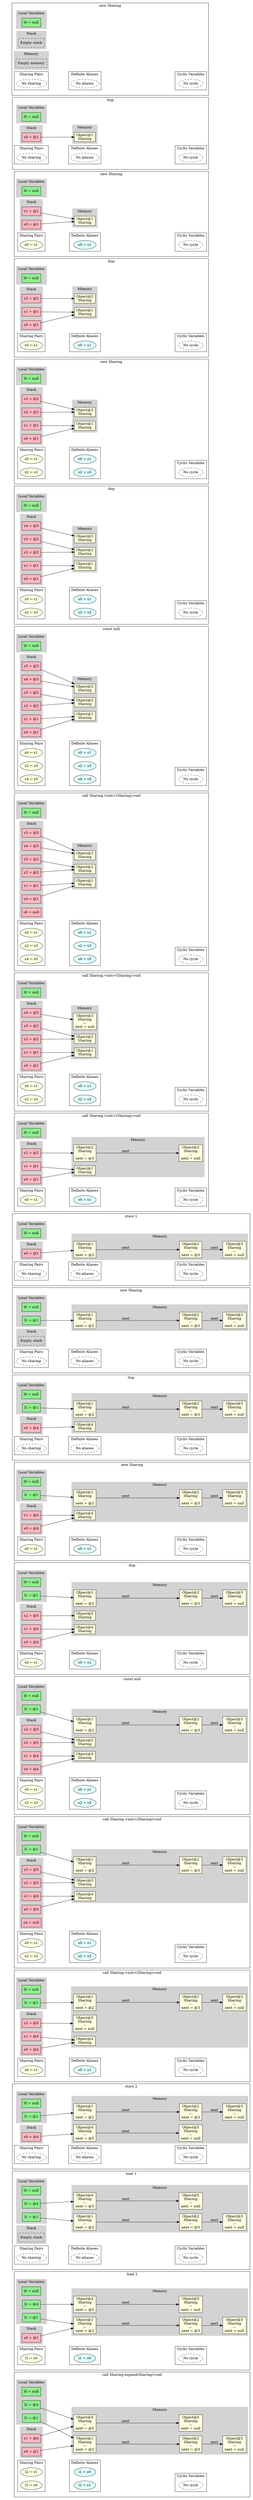 digraph MemoryGraph {
 node [shape=box, style=filled, fillcolor=lightblue];
 rankdir=LR;

 // Invisible anchor subgraph
 subgraph cluster_anchor {
 style=invis;
 anchor [style=invis, shape=point, width=0, height=0];
 }

 // Starting point for subgraph ordering
 anchor_start [style=invis, shape=point];

 anchor_1748986333645 [style=invis, shape=point];
 anchor_start -> anchor_1748986333645 [style=invis];
 anchor_start = anchor_1748986333645;

 subgraph cluster_1748986333645 {
 anchor_1748986333645 [style=invis];
 label="new Sharing";
 subgraph cluster_locals_1748986333645 {
 label="Local Variables";
 style=filled;
 color=lightgrey;
 node [style=filled, fillcolor=lightgreen];
 "l0_1748986333645" [label="l0 = null"];
 }

 subgraph cluster_stack_1748986333645 {
 label="Stack";
 style=filled;
 color=lightgrey;
 node [style=filled, fillcolor=lightpink];
 "empty_stack_1748986333645" [label="Empty stack", style=dashed, fillcolor=white];
 }

 subgraph cluster_memory_1748986333645 {
 label="Memory";
 style=filled;
 color=lightgrey;
 node [style=filled, fillcolor=lightyellow];
 "empty_memory_1748986333645" [label="Empty memory", style=dashed, fillcolor=white];
 }


 // Sharing pairs
 subgraph cluster_sharing_1748986333645 {
 label="Sharing Pairs";
 node [shape=ellipse, style=filled, fillcolor=lightyellow];
 "empty_sharing_1748986333645" [label="No sharing", style=dashed, fillcolor=white];
 }

    // Alias pairs
    subgraph cluster_aliases_1748986333645 {
      label="Definite Aliases";
      node [shape=ellipse, style=filled, fillcolor=lightcyan];
      "empty_alias_1748986333645" [label="No aliases", style=dashed, fillcolor=white];
    }

 // Cyclic variables
 subgraph cluster_cyclic_1748986333645 {
 label="Cyclic Variables";
 node [shape=ellipse];
 "empty_cyclic_1748986333645" [label="No cycle", style=dashed, fillcolor=white];
 }
 // Invisible edge for horizontal alignment
 "empty_sharing_1748986333645" -> "empty_alias_1748986333645" [style=invis, weight=10];
 // Invisible edge for horizontal alignment
 "empty_alias_1748986333645" -> "empty_cyclic_1748986333645" [style=invis, weight=10];
 }
 anchor_1748986333649 [style=invis, shape=point];
 anchor_start -> anchor_1748986333649 [style=invis];
 anchor_start = anchor_1748986333649;

 subgraph cluster_1748986333649 {
 anchor_1748986333649 [style=invis];
 label="dup";
 subgraph cluster_locals_1748986333649 {
 label="Local Variables";
 style=filled;
 color=lightgrey;
 node [style=filled, fillcolor=lightgreen];
 "l0_1748986333649" [label="l0 = null"];
 }

 subgraph cluster_stack_1748986333649 {
 label="Stack";
 style=filled;
 color=lightgrey;
 node [style=filled, fillcolor=lightpink];
 "s0_1748986333649" [label="s0 = @1"];
 }

 subgraph cluster_memory_1748986333649 {
 label="Memory";
 style=filled;
 color=lightgrey;
 node [style=filled, fillcolor=lightyellow];
 "obj1_1748986333649" [label="Object@1\nSharing"];
 }

 "s0_1748986333649" -> "obj1_1748986333649";

 // Sharing pairs
 subgraph cluster_sharing_1748986333649 {
 label="Sharing Pairs";
 node [shape=ellipse, style=filled, fillcolor=lightyellow];
 "empty_sharing_1748986333649" [label="No sharing", style=dashed, fillcolor=white];
 }

    // Alias pairs
    subgraph cluster_aliases_1748986333649 {
      label="Definite Aliases";
      node [shape=ellipse, style=filled, fillcolor=lightcyan];
      "empty_alias_1748986333649" [label="No aliases", style=dashed, fillcolor=white];
    }

 // Cyclic variables
 subgraph cluster_cyclic_1748986333649 {
 label="Cyclic Variables";
 node [shape=ellipse];
 "empty_cyclic_1748986333649" [label="No cycle", style=dashed, fillcolor=white];
 }
 // Invisible edge for horizontal alignment
 "empty_sharing_1748986333649" -> "empty_alias_1748986333649" [style=invis, weight=10];
 // Invisible edge for horizontal alignment
 "empty_alias_1748986333649" -> "empty_cyclic_1748986333649" [style=invis, weight=10];
 }
 anchor_1748986333650 [style=invis, shape=point];
 anchor_start -> anchor_1748986333650 [style=invis];
 anchor_start = anchor_1748986333650;

 subgraph cluster_1748986333650 {
 anchor_1748986333650 [style=invis];
 label="new Sharing";
 subgraph cluster_locals_1748986333650 {
 label="Local Variables";
 style=filled;
 color=lightgrey;
 node [style=filled, fillcolor=lightgreen];
 "l0_1748986333650" [label="l0 = null"];
 }

 subgraph cluster_stack_1748986333650 {
 label="Stack";
 style=filled;
 color=lightgrey;
 node [style=filled, fillcolor=lightpink];
 "s0_1748986333650" [label="s0 = @1"];
 "s1_1748986333650" [label="s1 = @1"];
 }

 subgraph cluster_memory_1748986333650 {
 label="Memory";
 style=filled;
 color=lightgrey;
 node [style=filled, fillcolor=lightyellow];
 "obj1_1748986333650" [label="Object@1\nSharing"];
 }

 "s0_1748986333650" -> "obj1_1748986333650";
 "s1_1748986333650" -> "obj1_1748986333650";

 // Sharing pairs
 subgraph cluster_sharing_1748986333650 {
 label="Sharing Pairs";
 node [shape=ellipse, style=filled, fillcolor=lightyellow];
 "pair0_1748986333650" [label="s0 ↔ s1"];
 }

    // Alias pairs
    subgraph cluster_aliases_1748986333650 {
      label="Definite Aliases";
      node [shape=ellipse, style=filled, fillcolor=lightcyan];
      "alias0_1748986333650" [label="s0 = s1"];
    }

 // Cyclic variables
 subgraph cluster_cyclic_1748986333650 {
 label="Cyclic Variables";
 node [shape=ellipse];
 "empty_cyclic_1748986333650" [label="No cycle", style=dashed, fillcolor=white];
 }
 // Invisible edge for horizontal alignment
 "pair0_1748986333650" -> "alias0_1748986333650" [style=invis, weight=10];
 // Invisible edge for horizontal alignment
 "alias0_1748986333650" -> "empty_cyclic_1748986333650" [style=invis, weight=10];
 }
 anchor_1748986333660 [style=invis, shape=point];
 anchor_start -> anchor_1748986333660 [style=invis];
 anchor_start = anchor_1748986333660;

 subgraph cluster_1748986333660 {
 anchor_1748986333660 [style=invis];
 label="dup";
 subgraph cluster_locals_1748986333660 {
 label="Local Variables";
 style=filled;
 color=lightgrey;
 node [style=filled, fillcolor=lightgreen];
 "l0_1748986333660" [label="l0 = null"];
 }

 subgraph cluster_stack_1748986333660 {
 label="Stack";
 style=filled;
 color=lightgrey;
 node [style=filled, fillcolor=lightpink];
 "s0_1748986333660" [label="s0 = @1"];
 "s1_1748986333660" [label="s1 = @1"];
 "s2_1748986333660" [label="s2 = @2"];
 }

 subgraph cluster_memory_1748986333660 {
 label="Memory";
 style=filled;
 color=lightgrey;
 node [style=filled, fillcolor=lightyellow];
 "obj1_1748986333660" [label="Object@1\nSharing"];
 "obj2_1748986333660" [label="Object@2\nSharing"];
 }

 "s0_1748986333660" -> "obj1_1748986333660";
 "s1_1748986333660" -> "obj1_1748986333660";
 "s2_1748986333660" -> "obj2_1748986333660";

 // Sharing pairs
 subgraph cluster_sharing_1748986333660 {
 label="Sharing Pairs";
 node [shape=ellipse, style=filled, fillcolor=lightyellow];
 "pair0_1748986333660" [label="s0 ↔ s1"];
 }

    // Alias pairs
    subgraph cluster_aliases_1748986333660 {
      label="Definite Aliases";
      node [shape=ellipse, style=filled, fillcolor=lightcyan];
      "alias0_1748986333660" [label="s0 = s1"];
    }

 // Cyclic variables
 subgraph cluster_cyclic_1748986333660 {
 label="Cyclic Variables";
 node [shape=ellipse];
 "empty_cyclic_1748986333660" [label="No cycle", style=dashed, fillcolor=white];
 }
 // Invisible edge for horizontal alignment
 "pair0_1748986333660" -> "alias0_1748986333660" [style=invis, weight=10];
 // Invisible edge for horizontal alignment
 "alias0_1748986333660" -> "empty_cyclic_1748986333660" [style=invis, weight=10];
 }
 anchor_1748986333664 [style=invis, shape=point];
 anchor_start -> anchor_1748986333664 [style=invis];
 anchor_start = anchor_1748986333664;

 subgraph cluster_1748986333664 {
 anchor_1748986333664 [style=invis];
 label="new Sharing";
 subgraph cluster_locals_1748986333664 {
 label="Local Variables";
 style=filled;
 color=lightgrey;
 node [style=filled, fillcolor=lightgreen];
 "l0_1748986333664" [label="l0 = null"];
 }

 subgraph cluster_stack_1748986333664 {
 label="Stack";
 style=filled;
 color=lightgrey;
 node [style=filled, fillcolor=lightpink];
 "s0_1748986333664" [label="s0 = @1"];
 "s1_1748986333664" [label="s1 = @1"];
 "s2_1748986333664" [label="s2 = @2"];
 "s3_1748986333664" [label="s3 = @2"];
 }

 subgraph cluster_memory_1748986333664 {
 label="Memory";
 style=filled;
 color=lightgrey;
 node [style=filled, fillcolor=lightyellow];
 "obj1_1748986333664" [label="Object@1\nSharing"];
 "obj2_1748986333664" [label="Object@2\nSharing"];
 }

 "s0_1748986333664" -> "obj1_1748986333664";
 "s1_1748986333664" -> "obj1_1748986333664";
 "s2_1748986333664" -> "obj2_1748986333664";
 "s3_1748986333664" -> "obj2_1748986333664";

 // Sharing pairs
 subgraph cluster_sharing_1748986333664 {
 label="Sharing Pairs";
 node [shape=ellipse, style=filled, fillcolor=lightyellow];
 "pair0_1748986333664" [label="s0 ↔ s1"];
 "pair1_1748986333664" [label="s2 ↔ s3"];
 }

    // Alias pairs
    subgraph cluster_aliases_1748986333664 {
      label="Definite Aliases";
      node [shape=ellipse, style=filled, fillcolor=lightcyan];
      "alias0_1748986333664" [label="s0 = s1"];
      "alias1_1748986333664" [label="s2 = s3"];
    }

 // Cyclic variables
 subgraph cluster_cyclic_1748986333664 {
 label="Cyclic Variables";
 node [shape=ellipse];
 "empty_cyclic_1748986333664" [label="No cycle", style=dashed, fillcolor=white];
 }
 // Invisible edge for horizontal alignment
 "pair1_1748986333664" -> "alias1_1748986333664" [style=invis, weight=10];
 // Invisible edge for horizontal alignment
 "alias1_1748986333664" -> "empty_cyclic_1748986333664" [style=invis, weight=10];
 }
 anchor_1748986333684 [style=invis, shape=point];
 anchor_start -> anchor_1748986333684 [style=invis];
 anchor_start = anchor_1748986333684;

 subgraph cluster_1748986333684 {
 anchor_1748986333684 [style=invis];
 label="dup";
 subgraph cluster_locals_1748986333684 {
 label="Local Variables";
 style=filled;
 color=lightgrey;
 node [style=filled, fillcolor=lightgreen];
 "l0_1748986333684" [label="l0 = null"];
 }

 subgraph cluster_stack_1748986333684 {
 label="Stack";
 style=filled;
 color=lightgrey;
 node [style=filled, fillcolor=lightpink];
 "s0_1748986333684" [label="s0 = @1"];
 "s1_1748986333684" [label="s1 = @1"];
 "s2_1748986333684" [label="s2 = @2"];
 "s3_1748986333684" [label="s3 = @2"];
 "s4_1748986333684" [label="s4 = @3"];
 }

 subgraph cluster_memory_1748986333684 {
 label="Memory";
 style=filled;
 color=lightgrey;
 node [style=filled, fillcolor=lightyellow];
 "obj1_1748986333684" [label="Object@1\nSharing"];
 "obj2_1748986333684" [label="Object@2\nSharing"];
 "obj3_1748986333684" [label="Object@3\nSharing"];
 }

 "s0_1748986333684" -> "obj1_1748986333684";
 "s1_1748986333684" -> "obj1_1748986333684";
 "s2_1748986333684" -> "obj2_1748986333684";
 "s3_1748986333684" -> "obj2_1748986333684";
 "s4_1748986333684" -> "obj3_1748986333684";

 // Sharing pairs
 subgraph cluster_sharing_1748986333684 {
 label="Sharing Pairs";
 node [shape=ellipse, style=filled, fillcolor=lightyellow];
 "pair0_1748986333684" [label="s0 ↔ s1"];
 "pair1_1748986333684" [label="s2 ↔ s3"];
 }

    // Alias pairs
    subgraph cluster_aliases_1748986333684 {
      label="Definite Aliases";
      node [shape=ellipse, style=filled, fillcolor=lightcyan];
      "alias0_1748986333684" [label="s0 = s1"];
      "alias1_1748986333684" [label="s2 = s3"];
    }

 // Cyclic variables
 subgraph cluster_cyclic_1748986333684 {
 label="Cyclic Variables";
 node [shape=ellipse];
 "empty_cyclic_1748986333684" [label="No cycle", style=dashed, fillcolor=white];
 }
 // Invisible edge for horizontal alignment
 "pair1_1748986333684" -> "alias1_1748986333684" [style=invis, weight=10];
 // Invisible edge for horizontal alignment
 "alias1_1748986333684" -> "empty_cyclic_1748986333684" [style=invis, weight=10];
 }
 anchor_1748986333690 [style=invis, shape=point];
 anchor_start -> anchor_1748986333690 [style=invis];
 anchor_start = anchor_1748986333690;

 subgraph cluster_1748986333690 {
 anchor_1748986333690 [style=invis];
 label="const null";
 subgraph cluster_locals_1748986333690 {
 label="Local Variables";
 style=filled;
 color=lightgrey;
 node [style=filled, fillcolor=lightgreen];
 "l0_1748986333690" [label="l0 = null"];
 }

 subgraph cluster_stack_1748986333690 {
 label="Stack";
 style=filled;
 color=lightgrey;
 node [style=filled, fillcolor=lightpink];
 "s0_1748986333690" [label="s0 = @1"];
 "s1_1748986333690" [label="s1 = @1"];
 "s2_1748986333690" [label="s2 = @2"];
 "s3_1748986333690" [label="s3 = @2"];
 "s4_1748986333690" [label="s4 = @3"];
 "s5_1748986333690" [label="s5 = @3"];
 }

 subgraph cluster_memory_1748986333690 {
 label="Memory";
 style=filled;
 color=lightgrey;
 node [style=filled, fillcolor=lightyellow];
 "obj1_1748986333690" [label="Object@1\nSharing"];
 "obj2_1748986333690" [label="Object@2\nSharing"];
 "obj3_1748986333690" [label="Object@3\nSharing"];
 }

 "s0_1748986333690" -> "obj1_1748986333690";
 "s1_1748986333690" -> "obj1_1748986333690";
 "s2_1748986333690" -> "obj2_1748986333690";
 "s3_1748986333690" -> "obj2_1748986333690";
 "s4_1748986333690" -> "obj3_1748986333690";
 "s5_1748986333690" -> "obj3_1748986333690";

 // Sharing pairs
 subgraph cluster_sharing_1748986333690 {
 label="Sharing Pairs";
 node [shape=ellipse, style=filled, fillcolor=lightyellow];
 "pair0_1748986333690" [label="s0 ↔ s1"];
 "pair1_1748986333690" [label="s2 ↔ s3"];
 "pair2_1748986333690" [label="s4 ↔ s5"];
 }

    // Alias pairs
    subgraph cluster_aliases_1748986333690 {
      label="Definite Aliases";
      node [shape=ellipse, style=filled, fillcolor=lightcyan];
      "alias0_1748986333690" [label="s0 = s1"];
      "alias1_1748986333690" [label="s2 = s3"];
      "alias2_1748986333690" [label="s4 = s5"];
    }

 // Cyclic variables
 subgraph cluster_cyclic_1748986333690 {
 label="Cyclic Variables";
 node [shape=ellipse];
 "empty_cyclic_1748986333690" [label="No cycle", style=dashed, fillcolor=white];
 }
 // Invisible edge for horizontal alignment
 "pair2_1748986333690" -> "alias2_1748986333690" [style=invis, weight=10];
 // Invisible edge for horizontal alignment
 "alias2_1748986333690" -> "empty_cyclic_1748986333690" [style=invis, weight=10];
 }
 anchor_1748986333709 [style=invis, shape=point];
 anchor_start -> anchor_1748986333709 [style=invis];
 anchor_start = anchor_1748986333709;

 subgraph cluster_1748986333709 {
 anchor_1748986333709 [style=invis];
 label="call Sharing.<init>(Sharing):void";
 subgraph cluster_locals_1748986333709 {
 label="Local Variables";
 style=filled;
 color=lightgrey;
 node [style=filled, fillcolor=lightgreen];
 "l0_1748986333709" [label="l0 = null"];
 }

 subgraph cluster_stack_1748986333709 {
 label="Stack";
 style=filled;
 color=lightgrey;
 node [style=filled, fillcolor=lightpink];
 "s0_1748986333709" [label="s0 = @1"];
 "s1_1748986333709" [label="s1 = @1"];
 "s2_1748986333709" [label="s2 = @2"];
 "s3_1748986333709" [label="s3 = @2"];
 "s4_1748986333709" [label="s4 = @3"];
 "s5_1748986333709" [label="s5 = @3"];
 "s6_1748986333709" [label="s6 = null"];
 }

 subgraph cluster_memory_1748986333709 {
 label="Memory";
 style=filled;
 color=lightgrey;
 node [style=filled, fillcolor=lightyellow];
 "obj1_1748986333709" [label="Object@1\nSharing"];
 "obj2_1748986333709" [label="Object@2\nSharing"];
 "obj3_1748986333709" [label="Object@3\nSharing"];
 }

 "s0_1748986333709" -> "obj1_1748986333709";
 "s1_1748986333709" -> "obj1_1748986333709";
 "s2_1748986333709" -> "obj2_1748986333709";
 "s3_1748986333709" -> "obj2_1748986333709";
 "s4_1748986333709" -> "obj3_1748986333709";
 "s5_1748986333709" -> "obj3_1748986333709";

 // Sharing pairs
 subgraph cluster_sharing_1748986333709 {
 label="Sharing Pairs";
 node [shape=ellipse, style=filled, fillcolor=lightyellow];
 "pair0_1748986333709" [label="s0 ↔ s1"];
 "pair1_1748986333709" [label="s2 ↔ s3"];
 "pair2_1748986333709" [label="s4 ↔ s5"];
 }

    // Alias pairs
    subgraph cluster_aliases_1748986333709 {
      label="Definite Aliases";
      node [shape=ellipse, style=filled, fillcolor=lightcyan];
      "alias0_1748986333709" [label="s0 = s1"];
      "alias1_1748986333709" [label="s2 = s3"];
      "alias2_1748986333709" [label="s4 = s5"];
    }

 // Cyclic variables
 subgraph cluster_cyclic_1748986333709 {
 label="Cyclic Variables";
 node [shape=ellipse];
 "empty_cyclic_1748986333709" [label="No cycle", style=dashed, fillcolor=white];
 }
 // Invisible edge for horizontal alignment
 "pair2_1748986333709" -> "alias2_1748986333709" [style=invis, weight=10];
 // Invisible edge for horizontal alignment
 "alias2_1748986333709" -> "empty_cyclic_1748986333709" [style=invis, weight=10];
 }
 anchor_1748986333733 [style=invis, shape=point];
 anchor_start -> anchor_1748986333733 [style=invis];
 anchor_start = anchor_1748986333733;

 subgraph cluster_1748986333733 {
 anchor_1748986333733 [style=invis];
 label="call Sharing.<init>(Sharing):void";
 subgraph cluster_locals_1748986333733 {
 label="Local Variables";
 style=filled;
 color=lightgrey;
 node [style=filled, fillcolor=lightgreen];
 "l0_1748986333733" [label="l0 = null"];
 }

 subgraph cluster_stack_1748986333733 {
 label="Stack";
 style=filled;
 color=lightgrey;
 node [style=filled, fillcolor=lightpink];
 "s0_1748986333733" [label="s0 = @1"];
 "s1_1748986333733" [label="s1 = @1"];
 "s2_1748986333733" [label="s2 = @2"];
 "s3_1748986333733" [label="s3 = @2"];
 "s4_1748986333733" [label="s4 = @3"];
 }

 subgraph cluster_memory_1748986333733 {
 label="Memory";
 style=filled;
 color=lightgrey;
 node [style=filled, fillcolor=lightyellow];
 "obj1_1748986333733" [label="Object@1\nSharing"];
 "obj2_1748986333733" [label="Object@2\nSharing"];
 "obj3_1748986333733" [label="Object@3\nSharing\n---\nnext = null\n"];
 }

 "s0_1748986333733" -> "obj1_1748986333733";
 "s1_1748986333733" -> "obj1_1748986333733";
 "s2_1748986333733" -> "obj2_1748986333733";
 "s3_1748986333733" -> "obj2_1748986333733";
 "s4_1748986333733" -> "obj3_1748986333733";

 // Sharing pairs
 subgraph cluster_sharing_1748986333733 {
 label="Sharing Pairs";
 node [shape=ellipse, style=filled, fillcolor=lightyellow];
 "pair0_1748986333733" [label="s0 ↔ s1"];
 "pair1_1748986333733" [label="s2 ↔ s3"];
 }

    // Alias pairs
    subgraph cluster_aliases_1748986333733 {
      label="Definite Aliases";
      node [shape=ellipse, style=filled, fillcolor=lightcyan];
      "alias0_1748986333733" [label="s0 = s1"];
      "alias1_1748986333733" [label="s2 = s3"];
    }

 // Cyclic variables
 subgraph cluster_cyclic_1748986333733 {
 label="Cyclic Variables";
 node [shape=ellipse];
 "empty_cyclic_1748986333733" [label="No cycle", style=dashed, fillcolor=white];
 }
 // Invisible edge for horizontal alignment
 "pair1_1748986333733" -> "alias1_1748986333733" [style=invis, weight=10];
 // Invisible edge for horizontal alignment
 "alias1_1748986333733" -> "empty_cyclic_1748986333733" [style=invis, weight=10];
 }
 anchor_1748986333762 [style=invis, shape=point];
 anchor_start -> anchor_1748986333762 [style=invis];
 anchor_start = anchor_1748986333762;

 subgraph cluster_1748986333762 {
 anchor_1748986333762 [style=invis];
 label="call Sharing.<init>(Sharing):void";
 subgraph cluster_locals_1748986333762 {
 label="Local Variables";
 style=filled;
 color=lightgrey;
 node [style=filled, fillcolor=lightgreen];
 "l0_1748986333762" [label="l0 = null"];
 }

 subgraph cluster_stack_1748986333762 {
 label="Stack";
 style=filled;
 color=lightgrey;
 node [style=filled, fillcolor=lightpink];
 "s0_1748986333762" [label="s0 = @1"];
 "s1_1748986333762" [label="s1 = @1"];
 "s2_1748986333762" [label="s2 = @2"];
 }

 subgraph cluster_memory_1748986333762 {
 label="Memory";
 style=filled;
 color=lightgrey;
 node [style=filled, fillcolor=lightyellow];
 "obj1_1748986333762" [label="Object@1\nSharing"];
 "obj2_1748986333762" [label="Object@2\nSharing\n---\nnext = @3\n"];
 "obj3_1748986333762" [label="Object@3\nSharing\n---\nnext = null\n"];
 }

 "s0_1748986333762" -> "obj1_1748986333762";
 "s1_1748986333762" -> "obj1_1748986333762";
 "s2_1748986333762" -> "obj2_1748986333762";
 "obj2_1748986333762" -> "obj3_1748986333762" [label="next"];

 // Sharing pairs
 subgraph cluster_sharing_1748986333762 {
 label="Sharing Pairs";
 node [shape=ellipse, style=filled, fillcolor=lightyellow];
 "pair0_1748986333762" [label="s0 ↔ s1"];
 }

    // Alias pairs
    subgraph cluster_aliases_1748986333762 {
      label="Definite Aliases";
      node [shape=ellipse, style=filled, fillcolor=lightcyan];
      "alias0_1748986333762" [label="s0 = s1"];
    }

 // Cyclic variables
 subgraph cluster_cyclic_1748986333762 {
 label="Cyclic Variables";
 node [shape=ellipse];
 "empty_cyclic_1748986333762" [label="No cycle", style=dashed, fillcolor=white];
 }
 // Invisible edge for horizontal alignment
 "pair0_1748986333762" -> "alias0_1748986333762" [style=invis, weight=10];
 // Invisible edge for horizontal alignment
 "alias0_1748986333762" -> "empty_cyclic_1748986333762" [style=invis, weight=10];
 }
 anchor_1748986333768 [style=invis, shape=point];
 anchor_start -> anchor_1748986333768 [style=invis];
 anchor_start = anchor_1748986333768;

 subgraph cluster_1748986333768 {
 anchor_1748986333768 [style=invis];
 label="store 1";
 subgraph cluster_locals_1748986333768 {
 label="Local Variables";
 style=filled;
 color=lightgrey;
 node [style=filled, fillcolor=lightgreen];
 "l0_1748986333768" [label="l0 = null"];
 }

 subgraph cluster_stack_1748986333768 {
 label="Stack";
 style=filled;
 color=lightgrey;
 node [style=filled, fillcolor=lightpink];
 "s0_1748986333768" [label="s0 = @1"];
 }

 subgraph cluster_memory_1748986333768 {
 label="Memory";
 style=filled;
 color=lightgrey;
 node [style=filled, fillcolor=lightyellow];
 "obj1_1748986333768" [label="Object@1\nSharing\n---\nnext = @2\n"];
 "obj2_1748986333768" [label="Object@2\nSharing\n---\nnext = @3\n"];
 "obj3_1748986333768" [label="Object@3\nSharing\n---\nnext = null\n"];
 }

 "s0_1748986333768" -> "obj1_1748986333768";
 "obj1_1748986333768" -> "obj2_1748986333768" [label="next"];
 "obj2_1748986333768" -> "obj3_1748986333768" [label="next"];

 // Sharing pairs
 subgraph cluster_sharing_1748986333768 {
 label="Sharing Pairs";
 node [shape=ellipse, style=filled, fillcolor=lightyellow];
 "empty_sharing_1748986333768" [label="No sharing", style=dashed, fillcolor=white];
 }

    // Alias pairs
    subgraph cluster_aliases_1748986333768 {
      label="Definite Aliases";
      node [shape=ellipse, style=filled, fillcolor=lightcyan];
      "empty_alias_1748986333768" [label="No aliases", style=dashed, fillcolor=white];
    }

 // Cyclic variables
 subgraph cluster_cyclic_1748986333768 {
 label="Cyclic Variables";
 node [shape=ellipse];
 "empty_cyclic_1748986333768" [label="No cycle", style=dashed, fillcolor=white];
 }
 // Invisible edge for horizontal alignment
 "empty_sharing_1748986333768" -> "empty_alias_1748986333768" [style=invis, weight=10];
 // Invisible edge for horizontal alignment
 "empty_alias_1748986333768" -> "empty_cyclic_1748986333768" [style=invis, weight=10];
 }
 anchor_1748986333775 [style=invis, shape=point];
 anchor_start -> anchor_1748986333775 [style=invis];
 anchor_start = anchor_1748986333775;

 subgraph cluster_1748986333775 {
 anchor_1748986333775 [style=invis];
 label="new Sharing";
 subgraph cluster_locals_1748986333775 {
 label="Local Variables";
 style=filled;
 color=lightgrey;
 node [style=filled, fillcolor=lightgreen];
 "l0_1748986333775" [label="l0 = null"];
 "l1_1748986333775" [label="l1 = @1"];
 }

 subgraph cluster_stack_1748986333775 {
 label="Stack";
 style=filled;
 color=lightgrey;
 node [style=filled, fillcolor=lightpink];
 "empty_stack_1748986333775" [label="Empty stack", style=dashed, fillcolor=white];
 }

 subgraph cluster_memory_1748986333775 {
 label="Memory";
 style=filled;
 color=lightgrey;
 node [style=filled, fillcolor=lightyellow];
 "obj1_1748986333775" [label="Object@1\nSharing\n---\nnext = @2\n"];
 "obj2_1748986333775" [label="Object@2\nSharing\n---\nnext = @3\n"];
 "obj3_1748986333775" [label="Object@3\nSharing\n---\nnext = null\n"];
 }

 "l1_1748986333775" -> "obj1_1748986333775";
 "obj1_1748986333775" -> "obj2_1748986333775" [label="next"];
 "obj2_1748986333775" -> "obj3_1748986333775" [label="next"];

 // Sharing pairs
 subgraph cluster_sharing_1748986333775 {
 label="Sharing Pairs";
 node [shape=ellipse, style=filled, fillcolor=lightyellow];
 "empty_sharing_1748986333775" [label="No sharing", style=dashed, fillcolor=white];
 }

    // Alias pairs
    subgraph cluster_aliases_1748986333775 {
      label="Definite Aliases";
      node [shape=ellipse, style=filled, fillcolor=lightcyan];
      "empty_alias_1748986333775" [label="No aliases", style=dashed, fillcolor=white];
    }

 // Cyclic variables
 subgraph cluster_cyclic_1748986333775 {
 label="Cyclic Variables";
 node [shape=ellipse];
 "empty_cyclic_1748986333775" [label="No cycle", style=dashed, fillcolor=white];
 }
 // Invisible edge for horizontal alignment
 "empty_sharing_1748986333775" -> "empty_alias_1748986333775" [style=invis, weight=10];
 // Invisible edge for horizontal alignment
 "empty_alias_1748986333775" -> "empty_cyclic_1748986333775" [style=invis, weight=10];
 }
 anchor_1748986333783 [style=invis, shape=point];
 anchor_start -> anchor_1748986333783 [style=invis];
 anchor_start = anchor_1748986333783;

 subgraph cluster_1748986333783 {
 anchor_1748986333783 [style=invis];
 label="dup";
 subgraph cluster_locals_1748986333783 {
 label="Local Variables";
 style=filled;
 color=lightgrey;
 node [style=filled, fillcolor=lightgreen];
 "l0_1748986333783" [label="l0 = null"];
 "l1_1748986333783" [label="l1 = @1"];
 }

 subgraph cluster_stack_1748986333783 {
 label="Stack";
 style=filled;
 color=lightgrey;
 node [style=filled, fillcolor=lightpink];
 "s0_1748986333783" [label="s0 = @4"];
 }

 subgraph cluster_memory_1748986333783 {
 label="Memory";
 style=filled;
 color=lightgrey;
 node [style=filled, fillcolor=lightyellow];
 "obj1_1748986333783" [label="Object@1\nSharing\n---\nnext = @2\n"];
 "obj2_1748986333783" [label="Object@2\nSharing\n---\nnext = @3\n"];
 "obj3_1748986333783" [label="Object@3\nSharing\n---\nnext = null\n"];
 "obj4_1748986333783" [label="Object@4\nSharing"];
 }

 "l1_1748986333783" -> "obj1_1748986333783";
 "s0_1748986333783" -> "obj4_1748986333783";
 "obj1_1748986333783" -> "obj2_1748986333783" [label="next"];
 "obj2_1748986333783" -> "obj3_1748986333783" [label="next"];

 // Sharing pairs
 subgraph cluster_sharing_1748986333783 {
 label="Sharing Pairs";
 node [shape=ellipse, style=filled, fillcolor=lightyellow];
 "empty_sharing_1748986333783" [label="No sharing", style=dashed, fillcolor=white];
 }

    // Alias pairs
    subgraph cluster_aliases_1748986333783 {
      label="Definite Aliases";
      node [shape=ellipse, style=filled, fillcolor=lightcyan];
      "empty_alias_1748986333783" [label="No aliases", style=dashed, fillcolor=white];
    }

 // Cyclic variables
 subgraph cluster_cyclic_1748986333783 {
 label="Cyclic Variables";
 node [shape=ellipse];
 "empty_cyclic_1748986333783" [label="No cycle", style=dashed, fillcolor=white];
 }
 // Invisible edge for horizontal alignment
 "empty_sharing_1748986333783" -> "empty_alias_1748986333783" [style=invis, weight=10];
 // Invisible edge for horizontal alignment
 "empty_alias_1748986333783" -> "empty_cyclic_1748986333783" [style=invis, weight=10];
 }
 anchor_1748986333789 [style=invis, shape=point];
 anchor_start -> anchor_1748986333789 [style=invis];
 anchor_start = anchor_1748986333789;

 subgraph cluster_1748986333789 {
 anchor_1748986333789 [style=invis];
 label="new Sharing";
 subgraph cluster_locals_1748986333789 {
 label="Local Variables";
 style=filled;
 color=lightgrey;
 node [style=filled, fillcolor=lightgreen];
 "l0_1748986333789" [label="l0 = null"];
 "l1_1748986333789" [label="l1 = @1"];
 }

 subgraph cluster_stack_1748986333789 {
 label="Stack";
 style=filled;
 color=lightgrey;
 node [style=filled, fillcolor=lightpink];
 "s0_1748986333789" [label="s0 = @4"];
 "s1_1748986333789" [label="s1 = @4"];
 }

 subgraph cluster_memory_1748986333789 {
 label="Memory";
 style=filled;
 color=lightgrey;
 node [style=filled, fillcolor=lightyellow];
 "obj1_1748986333789" [label="Object@1\nSharing\n---\nnext = @2\n"];
 "obj2_1748986333789" [label="Object@2\nSharing\n---\nnext = @3\n"];
 "obj3_1748986333789" [label="Object@3\nSharing\n---\nnext = null\n"];
 "obj4_1748986333789" [label="Object@4\nSharing"];
 }

 "l1_1748986333789" -> "obj1_1748986333789";
 "s0_1748986333789" -> "obj4_1748986333789";
 "s1_1748986333789" -> "obj4_1748986333789";
 "obj1_1748986333789" -> "obj2_1748986333789" [label="next"];
 "obj2_1748986333789" -> "obj3_1748986333789" [label="next"];

 // Sharing pairs
 subgraph cluster_sharing_1748986333789 {
 label="Sharing Pairs";
 node [shape=ellipse, style=filled, fillcolor=lightyellow];
 "pair0_1748986333789" [label="s0 ↔ s1"];
 }

    // Alias pairs
    subgraph cluster_aliases_1748986333789 {
      label="Definite Aliases";
      node [shape=ellipse, style=filled, fillcolor=lightcyan];
      "alias0_1748986333789" [label="s0 = s1"];
    }

 // Cyclic variables
 subgraph cluster_cyclic_1748986333789 {
 label="Cyclic Variables";
 node [shape=ellipse];
 "empty_cyclic_1748986333789" [label="No cycle", style=dashed, fillcolor=white];
 }
 // Invisible edge for horizontal alignment
 "pair0_1748986333789" -> "alias0_1748986333789" [style=invis, weight=10];
 // Invisible edge for horizontal alignment
 "alias0_1748986333789" -> "empty_cyclic_1748986333789" [style=invis, weight=10];
 }
 anchor_1748986333800 [style=invis, shape=point];
 anchor_start -> anchor_1748986333800 [style=invis];
 anchor_start = anchor_1748986333800;

 subgraph cluster_1748986333800 {
 anchor_1748986333800 [style=invis];
 label="dup";
 subgraph cluster_locals_1748986333800 {
 label="Local Variables";
 style=filled;
 color=lightgrey;
 node [style=filled, fillcolor=lightgreen];
 "l0_1748986333800" [label="l0 = null"];
 "l1_1748986333800" [label="l1 = @1"];
 }

 subgraph cluster_stack_1748986333800 {
 label="Stack";
 style=filled;
 color=lightgrey;
 node [style=filled, fillcolor=lightpink];
 "s0_1748986333800" [label="s0 = @4"];
 "s1_1748986333800" [label="s1 = @4"];
 "s2_1748986333800" [label="s2 = @5"];
 }

 subgraph cluster_memory_1748986333800 {
 label="Memory";
 style=filled;
 color=lightgrey;
 node [style=filled, fillcolor=lightyellow];
 "obj1_1748986333800" [label="Object@1\nSharing\n---\nnext = @2\n"];
 "obj2_1748986333800" [label="Object@2\nSharing\n---\nnext = @3\n"];
 "obj3_1748986333800" [label="Object@3\nSharing\n---\nnext = null\n"];
 "obj4_1748986333800" [label="Object@4\nSharing"];
 "obj5_1748986333800" [label="Object@5\nSharing"];
 }

 "l1_1748986333800" -> "obj1_1748986333800";
 "s0_1748986333800" -> "obj4_1748986333800";
 "s1_1748986333800" -> "obj4_1748986333800";
 "s2_1748986333800" -> "obj5_1748986333800";
 "obj1_1748986333800" -> "obj2_1748986333800" [label="next"];
 "obj2_1748986333800" -> "obj3_1748986333800" [label="next"];

 // Sharing pairs
 subgraph cluster_sharing_1748986333800 {
 label="Sharing Pairs";
 node [shape=ellipse, style=filled, fillcolor=lightyellow];
 "pair0_1748986333800" [label="s0 ↔ s1"];
 }

    // Alias pairs
    subgraph cluster_aliases_1748986333800 {
      label="Definite Aliases";
      node [shape=ellipse, style=filled, fillcolor=lightcyan];
      "alias0_1748986333800" [label="s0 = s1"];
    }

 // Cyclic variables
 subgraph cluster_cyclic_1748986333800 {
 label="Cyclic Variables";
 node [shape=ellipse];
 "empty_cyclic_1748986333800" [label="No cycle", style=dashed, fillcolor=white];
 }
 // Invisible edge for horizontal alignment
 "pair0_1748986333800" -> "alias0_1748986333800" [style=invis, weight=10];
 // Invisible edge for horizontal alignment
 "alias0_1748986333800" -> "empty_cyclic_1748986333800" [style=invis, weight=10];
 }
 anchor_1748986333809 [style=invis, shape=point];
 anchor_start -> anchor_1748986333809 [style=invis];
 anchor_start = anchor_1748986333809;

 subgraph cluster_1748986333809 {
 anchor_1748986333809 [style=invis];
 label="const null";
 subgraph cluster_locals_1748986333809 {
 label="Local Variables";
 style=filled;
 color=lightgrey;
 node [style=filled, fillcolor=lightgreen];
 "l0_1748986333809" [label="l0 = null"];
 "l1_1748986333809" [label="l1 = @1"];
 }

 subgraph cluster_stack_1748986333809 {
 label="Stack";
 style=filled;
 color=lightgrey;
 node [style=filled, fillcolor=lightpink];
 "s0_1748986333809" [label="s0 = @4"];
 "s1_1748986333809" [label="s1 = @4"];
 "s2_1748986333809" [label="s2 = @5"];
 "s3_1748986333809" [label="s3 = @5"];
 }

 subgraph cluster_memory_1748986333809 {
 label="Memory";
 style=filled;
 color=lightgrey;
 node [style=filled, fillcolor=lightyellow];
 "obj1_1748986333809" [label="Object@1\nSharing\n---\nnext = @2\n"];
 "obj2_1748986333809" [label="Object@2\nSharing\n---\nnext = @3\n"];
 "obj3_1748986333809" [label="Object@3\nSharing\n---\nnext = null\n"];
 "obj4_1748986333809" [label="Object@4\nSharing"];
 "obj5_1748986333809" [label="Object@5\nSharing"];
 }

 "l1_1748986333809" -> "obj1_1748986333809";
 "s0_1748986333809" -> "obj4_1748986333809";
 "s1_1748986333809" -> "obj4_1748986333809";
 "s2_1748986333809" -> "obj5_1748986333809";
 "s3_1748986333809" -> "obj5_1748986333809";
 "obj1_1748986333809" -> "obj2_1748986333809" [label="next"];
 "obj2_1748986333809" -> "obj3_1748986333809" [label="next"];

 // Sharing pairs
 subgraph cluster_sharing_1748986333809 {
 label="Sharing Pairs";
 node [shape=ellipse, style=filled, fillcolor=lightyellow];
 "pair0_1748986333809" [label="s0 ↔ s1"];
 "pair1_1748986333809" [label="s2 ↔ s3"];
 }

    // Alias pairs
    subgraph cluster_aliases_1748986333809 {
      label="Definite Aliases";
      node [shape=ellipse, style=filled, fillcolor=lightcyan];
      "alias0_1748986333809" [label="s0 = s1"];
      "alias1_1748986333809" [label="s2 = s3"];
    }

 // Cyclic variables
 subgraph cluster_cyclic_1748986333809 {
 label="Cyclic Variables";
 node [shape=ellipse];
 "empty_cyclic_1748986333809" [label="No cycle", style=dashed, fillcolor=white];
 }
 // Invisible edge for horizontal alignment
 "pair1_1748986333809" -> "alias1_1748986333809" [style=invis, weight=10];
 // Invisible edge for horizontal alignment
 "alias1_1748986333809" -> "empty_cyclic_1748986333809" [style=invis, weight=10];
 }
 anchor_1748986333838 [style=invis, shape=point];
 anchor_start -> anchor_1748986333838 [style=invis];
 anchor_start = anchor_1748986333838;

 subgraph cluster_1748986333838 {
 anchor_1748986333838 [style=invis];
 label="call Sharing.<init>(Sharing):void";
 subgraph cluster_locals_1748986333838 {
 label="Local Variables";
 style=filled;
 color=lightgrey;
 node [style=filled, fillcolor=lightgreen];
 "l0_1748986333838" [label="l0 = null"];
 "l1_1748986333838" [label="l1 = @1"];
 }

 subgraph cluster_stack_1748986333838 {
 label="Stack";
 style=filled;
 color=lightgrey;
 node [style=filled, fillcolor=lightpink];
 "s0_1748986333838" [label="s0 = @4"];
 "s1_1748986333838" [label="s1 = @4"];
 "s2_1748986333838" [label="s2 = @5"];
 "s3_1748986333838" [label="s3 = @5"];
 "s4_1748986333838" [label="s4 = null"];
 }

 subgraph cluster_memory_1748986333838 {
 label="Memory";
 style=filled;
 color=lightgrey;
 node [style=filled, fillcolor=lightyellow];
 "obj1_1748986333838" [label="Object@1\nSharing\n---\nnext = @2\n"];
 "obj2_1748986333838" [label="Object@2\nSharing\n---\nnext = @3\n"];
 "obj3_1748986333838" [label="Object@3\nSharing\n---\nnext = null\n"];
 "obj4_1748986333838" [label="Object@4\nSharing"];
 "obj5_1748986333838" [label="Object@5\nSharing"];
 }

 "l1_1748986333838" -> "obj1_1748986333838";
 "s0_1748986333838" -> "obj4_1748986333838";
 "s1_1748986333838" -> "obj4_1748986333838";
 "s2_1748986333838" -> "obj5_1748986333838";
 "s3_1748986333838" -> "obj5_1748986333838";
 "obj1_1748986333838" -> "obj2_1748986333838" [label="next"];
 "obj2_1748986333838" -> "obj3_1748986333838" [label="next"];

 // Sharing pairs
 subgraph cluster_sharing_1748986333838 {
 label="Sharing Pairs";
 node [shape=ellipse, style=filled, fillcolor=lightyellow];
 "pair0_1748986333838" [label="s0 ↔ s1"];
 "pair1_1748986333838" [label="s2 ↔ s3"];
 }

    // Alias pairs
    subgraph cluster_aliases_1748986333838 {
      label="Definite Aliases";
      node [shape=ellipse, style=filled, fillcolor=lightcyan];
      "alias0_1748986333838" [label="s0 = s1"];
      "alias1_1748986333838" [label="s2 = s3"];
    }

 // Cyclic variables
 subgraph cluster_cyclic_1748986333838 {
 label="Cyclic Variables";
 node [shape=ellipse];
 "empty_cyclic_1748986333838" [label="No cycle", style=dashed, fillcolor=white];
 }
 // Invisible edge for horizontal alignment
 "pair1_1748986333838" -> "alias1_1748986333838" [style=invis, weight=10];
 // Invisible edge for horizontal alignment
 "alias1_1748986333838" -> "empty_cyclic_1748986333838" [style=invis, weight=10];
 }
 anchor_1748986333857 [style=invis, shape=point];
 anchor_start -> anchor_1748986333857 [style=invis];
 anchor_start = anchor_1748986333857;

 subgraph cluster_1748986333857 {
 anchor_1748986333857 [style=invis];
 label="call Sharing.<init>(Sharing):void";
 subgraph cluster_locals_1748986333857 {
 label="Local Variables";
 style=filled;
 color=lightgrey;
 node [style=filled, fillcolor=lightgreen];
 "l0_1748986333857" [label="l0 = null"];
 "l1_1748986333857" [label="l1 = @1"];
 }

 subgraph cluster_stack_1748986333857 {
 label="Stack";
 style=filled;
 color=lightgrey;
 node [style=filled, fillcolor=lightpink];
 "s0_1748986333857" [label="s0 = @4"];
 "s1_1748986333857" [label="s1 = @4"];
 "s2_1748986333857" [label="s2 = @5"];
 }

 subgraph cluster_memory_1748986333857 {
 label="Memory";
 style=filled;
 color=lightgrey;
 node [style=filled, fillcolor=lightyellow];
 "obj1_1748986333857" [label="Object@1\nSharing\n---\nnext = @2\n"];
 "obj2_1748986333857" [label="Object@2\nSharing\n---\nnext = @3\n"];
 "obj3_1748986333857" [label="Object@3\nSharing\n---\nnext = null\n"];
 "obj4_1748986333857" [label="Object@4\nSharing"];
 "obj5_1748986333857" [label="Object@5\nSharing\n---\nnext = null\n"];
 }

 "l1_1748986333857" -> "obj1_1748986333857";
 "s0_1748986333857" -> "obj4_1748986333857";
 "s1_1748986333857" -> "obj4_1748986333857";
 "s2_1748986333857" -> "obj5_1748986333857";
 "obj1_1748986333857" -> "obj2_1748986333857" [label="next"];
 "obj2_1748986333857" -> "obj3_1748986333857" [label="next"];

 // Sharing pairs
 subgraph cluster_sharing_1748986333857 {
 label="Sharing Pairs";
 node [shape=ellipse, style=filled, fillcolor=lightyellow];
 "pair0_1748986333857" [label="s0 ↔ s1"];
 }

    // Alias pairs
    subgraph cluster_aliases_1748986333857 {
      label="Definite Aliases";
      node [shape=ellipse, style=filled, fillcolor=lightcyan];
      "alias0_1748986333857" [label="s0 = s1"];
    }

 // Cyclic variables
 subgraph cluster_cyclic_1748986333857 {
 label="Cyclic Variables";
 node [shape=ellipse];
 "empty_cyclic_1748986333857" [label="No cycle", style=dashed, fillcolor=white];
 }
 // Invisible edge for horizontal alignment
 "pair0_1748986333857" -> "alias0_1748986333857" [style=invis, weight=10];
 // Invisible edge for horizontal alignment
 "alias0_1748986333857" -> "empty_cyclic_1748986333857" [style=invis, weight=10];
 }
 anchor_1748986333860 [style=invis, shape=point];
 anchor_start -> anchor_1748986333860 [style=invis];
 anchor_start = anchor_1748986333860;

 subgraph cluster_1748986333860 {
 anchor_1748986333860 [style=invis];
 label="store 2";
 subgraph cluster_locals_1748986333860 {
 label="Local Variables";
 style=filled;
 color=lightgrey;
 node [style=filled, fillcolor=lightgreen];
 "l0_1748986333860" [label="l0 = null"];
 "l1_1748986333860" [label="l1 = @1"];
 }

 subgraph cluster_stack_1748986333860 {
 label="Stack";
 style=filled;
 color=lightgrey;
 node [style=filled, fillcolor=lightpink];
 "s0_1748986333860" [label="s0 = @4"];
 }

 subgraph cluster_memory_1748986333860 {
 label="Memory";
 style=filled;
 color=lightgrey;
 node [style=filled, fillcolor=lightyellow];
 "obj1_1748986333860" [label="Object@1\nSharing\n---\nnext = @2\n"];
 "obj2_1748986333860" [label="Object@2\nSharing\n---\nnext = @3\n"];
 "obj3_1748986333860" [label="Object@3\nSharing\n---\nnext = null\n"];
 "obj4_1748986333860" [label="Object@4\nSharing\n---\nnext = @5\n"];
 "obj5_1748986333860" [label="Object@5\nSharing\n---\nnext = null\n"];
 }

 "l1_1748986333860" -> "obj1_1748986333860";
 "s0_1748986333860" -> "obj4_1748986333860";
 "obj1_1748986333860" -> "obj2_1748986333860" [label="next"];
 "obj2_1748986333860" -> "obj3_1748986333860" [label="next"];
 "obj4_1748986333860" -> "obj5_1748986333860" [label="next"];

 // Sharing pairs
 subgraph cluster_sharing_1748986333860 {
 label="Sharing Pairs";
 node [shape=ellipse, style=filled, fillcolor=lightyellow];
 "empty_sharing_1748986333860" [label="No sharing", style=dashed, fillcolor=white];
 }

    // Alias pairs
    subgraph cluster_aliases_1748986333860 {
      label="Definite Aliases";
      node [shape=ellipse, style=filled, fillcolor=lightcyan];
      "empty_alias_1748986333860" [label="No aliases", style=dashed, fillcolor=white];
    }

 // Cyclic variables
 subgraph cluster_cyclic_1748986333860 {
 label="Cyclic Variables";
 node [shape=ellipse];
 "empty_cyclic_1748986333860" [label="No cycle", style=dashed, fillcolor=white];
 }
 // Invisible edge for horizontal alignment
 "empty_sharing_1748986333860" -> "empty_alias_1748986333860" [style=invis, weight=10];
 // Invisible edge for horizontal alignment
 "empty_alias_1748986333860" -> "empty_cyclic_1748986333860" [style=invis, weight=10];
 }
 anchor_1748986333864 [style=invis, shape=point];
 anchor_start -> anchor_1748986333864 [style=invis];
 anchor_start = anchor_1748986333864;

 subgraph cluster_1748986333864 {
 anchor_1748986333864 [style=invis];
 label="load 1";
 subgraph cluster_locals_1748986333864 {
 label="Local Variables";
 style=filled;
 color=lightgrey;
 node [style=filled, fillcolor=lightgreen];
 "l0_1748986333864" [label="l0 = null"];
 "l1_1748986333864" [label="l1 = @1"];
 "l2_1748986333864" [label="l2 = @4"];
 }

 subgraph cluster_stack_1748986333864 {
 label="Stack";
 style=filled;
 color=lightgrey;
 node [style=filled, fillcolor=lightpink];
 "empty_stack_1748986333864" [label="Empty stack", style=dashed, fillcolor=white];
 }

 subgraph cluster_memory_1748986333864 {
 label="Memory";
 style=filled;
 color=lightgrey;
 node [style=filled, fillcolor=lightyellow];
 "obj1_1748986333864" [label="Object@1\nSharing\n---\nnext = @2\n"];
 "obj2_1748986333864" [label="Object@2\nSharing\n---\nnext = @3\n"];
 "obj3_1748986333864" [label="Object@3\nSharing\n---\nnext = null\n"];
 "obj4_1748986333864" [label="Object@4\nSharing\n---\nnext = @5\n"];
 "obj5_1748986333864" [label="Object@5\nSharing\n---\nnext = null\n"];
 }

 "l1_1748986333864" -> "obj1_1748986333864";
 "l2_1748986333864" -> "obj4_1748986333864";
 "obj1_1748986333864" -> "obj2_1748986333864" [label="next"];
 "obj2_1748986333864" -> "obj3_1748986333864" [label="next"];
 "obj4_1748986333864" -> "obj5_1748986333864" [label="next"];

 // Sharing pairs
 subgraph cluster_sharing_1748986333864 {
 label="Sharing Pairs";
 node [shape=ellipse, style=filled, fillcolor=lightyellow];
 "empty_sharing_1748986333864" [label="No sharing", style=dashed, fillcolor=white];
 }

    // Alias pairs
    subgraph cluster_aliases_1748986333864 {
      label="Definite Aliases";
      node [shape=ellipse, style=filled, fillcolor=lightcyan];
      "empty_alias_1748986333864" [label="No aliases", style=dashed, fillcolor=white];
    }

 // Cyclic variables
 subgraph cluster_cyclic_1748986333864 {
 label="Cyclic Variables";
 node [shape=ellipse];
 "empty_cyclic_1748986333864" [label="No cycle", style=dashed, fillcolor=white];
 }
 // Invisible edge for horizontal alignment
 "empty_sharing_1748986333864" -> "empty_alias_1748986333864" [style=invis, weight=10];
 // Invisible edge for horizontal alignment
 "empty_alias_1748986333864" -> "empty_cyclic_1748986333864" [style=invis, weight=10];
 }
 anchor_1748986333868 [style=invis, shape=point];
 anchor_start -> anchor_1748986333868 [style=invis];
 anchor_start = anchor_1748986333868;

 subgraph cluster_1748986333868 {
 anchor_1748986333868 [style=invis];
 label="load 2";
 subgraph cluster_locals_1748986333868 {
 label="Local Variables";
 style=filled;
 color=lightgrey;
 node [style=filled, fillcolor=lightgreen];
 "l0_1748986333868" [label="l0 = null"];
 "l1_1748986333868" [label="l1 = @1"];
 "l2_1748986333868" [label="l2 = @4"];
 }

 subgraph cluster_stack_1748986333868 {
 label="Stack";
 style=filled;
 color=lightgrey;
 node [style=filled, fillcolor=lightpink];
 "s0_1748986333868" [label="s0 = @1"];
 }

 subgraph cluster_memory_1748986333868 {
 label="Memory";
 style=filled;
 color=lightgrey;
 node [style=filled, fillcolor=lightyellow];
 "obj1_1748986333868" [label="Object@1\nSharing\n---\nnext = @2\n"];
 "obj2_1748986333868" [label="Object@2\nSharing\n---\nnext = @3\n"];
 "obj3_1748986333868" [label="Object@3\nSharing\n---\nnext = null\n"];
 "obj4_1748986333868" [label="Object@4\nSharing\n---\nnext = @5\n"];
 "obj5_1748986333868" [label="Object@5\nSharing\n---\nnext = null\n"];
 }

 "l1_1748986333868" -> "obj1_1748986333868";
 "l2_1748986333868" -> "obj4_1748986333868";
 "s0_1748986333868" -> "obj1_1748986333868";
 "obj1_1748986333868" -> "obj2_1748986333868" [label="next"];
 "obj2_1748986333868" -> "obj3_1748986333868" [label="next"];
 "obj4_1748986333868" -> "obj5_1748986333868" [label="next"];

 // Sharing pairs
 subgraph cluster_sharing_1748986333868 {
 label="Sharing Pairs";
 node [shape=ellipse, style=filled, fillcolor=lightyellow];
 "pair0_1748986333868" [label="l1 ↔ s0"];
 }

    // Alias pairs
    subgraph cluster_aliases_1748986333868 {
      label="Definite Aliases";
      node [shape=ellipse, style=filled, fillcolor=lightcyan];
      "alias0_1748986333868" [label="l1 = s0"];
    }

 // Cyclic variables
 subgraph cluster_cyclic_1748986333868 {
 label="Cyclic Variables";
 node [shape=ellipse];
 "empty_cyclic_1748986333868" [label="No cycle", style=dashed, fillcolor=white];
 }
 // Invisible edge for horizontal alignment
 "pair0_1748986333868" -> "alias0_1748986333868" [style=invis, weight=10];
 // Invisible edge for horizontal alignment
 "alias0_1748986333868" -> "empty_cyclic_1748986333868" [style=invis, weight=10];
 }
 anchor_1748986333915 [style=invis, shape=point];
 anchor_start -> anchor_1748986333915 [style=invis];
 anchor_start = anchor_1748986333915;

 subgraph cluster_1748986333915 {
 anchor_1748986333915 [style=invis];
 label="call Sharing.expand(Sharing):void";
 subgraph cluster_locals_1748986333915 {
 label="Local Variables";
 style=filled;
 color=lightgrey;
 node [style=filled, fillcolor=lightgreen];
 "l0_1748986333915" [label="l0 = null"];
 "l1_1748986333915" [label="l1 = @1"];
 "l2_1748986333915" [label="l2 = @4"];
 }

 subgraph cluster_stack_1748986333915 {
 label="Stack";
 style=filled;
 color=lightgrey;
 node [style=filled, fillcolor=lightpink];
 "s0_1748986333915" [label="s0 = @1"];
 "s1_1748986333915" [label="s1 = @4"];
 }

 subgraph cluster_memory_1748986333915 {
 label="Memory";
 style=filled;
 color=lightgrey;
 node [style=filled, fillcolor=lightyellow];
 "obj1_1748986333915" [label="Object@1\nSharing\n---\nnext = @2\n"];
 "obj2_1748986333915" [label="Object@2\nSharing\n---\nnext = @3\n"];
 "obj3_1748986333915" [label="Object@3\nSharing\n---\nnext = null\n"];
 "obj4_1748986333915" [label="Object@4\nSharing\n---\nnext = @5\n"];
 "obj5_1748986333915" [label="Object@5\nSharing\n---\nnext = null\n"];
 }

 "l1_1748986333915" -> "obj1_1748986333915";
 "l2_1748986333915" -> "obj4_1748986333915";
 "s0_1748986333915" -> "obj1_1748986333915";
 "s1_1748986333915" -> "obj4_1748986333915";
 "obj1_1748986333915" -> "obj2_1748986333915" [label="next"];
 "obj2_1748986333915" -> "obj3_1748986333915" [label="next"];
 "obj4_1748986333915" -> "obj5_1748986333915" [label="next"];

 // Sharing pairs
 subgraph cluster_sharing_1748986333915 {
 label="Sharing Pairs";
 node [shape=ellipse, style=filled, fillcolor=lightyellow];
 "pair0_1748986333915" [label="l2 ↔ s1"];
 "pair1_1748986333915" [label="l1 ↔ s0"];
 }

    // Alias pairs
    subgraph cluster_aliases_1748986333915 {
      label="Definite Aliases";
      node [shape=ellipse, style=filled, fillcolor=lightcyan];
      "alias0_1748986333915" [label="l1 = s0"];
      "alias1_1748986333915" [label="l2 = s1"];
    }

 // Cyclic variables
 subgraph cluster_cyclic_1748986333915 {
 label="Cyclic Variables";
 node [shape=ellipse];
 "empty_cyclic_1748986333915" [label="No cycle", style=dashed, fillcolor=white];
 }
 // Invisible edge for horizontal alignment
 "pair1_1748986333915" -> "alias1_1748986333915" [style=invis, weight=10];
 // Invisible edge for horizontal alignment
 "alias1_1748986333915" -> "empty_cyclic_1748986333915" [style=invis, weight=10];
 }
}
